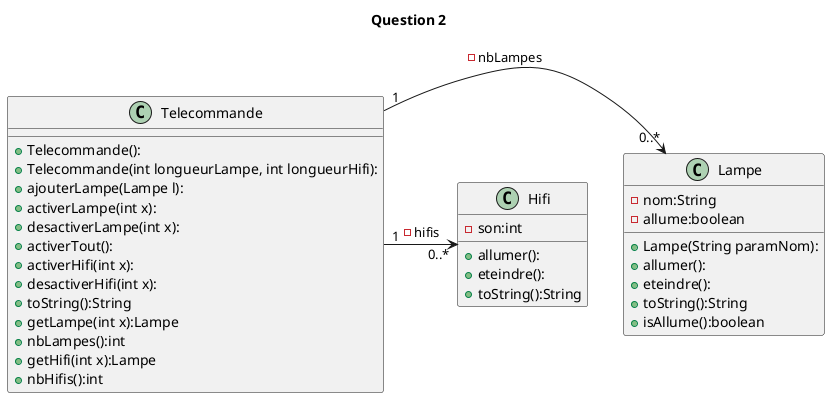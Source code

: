 @startuml
title Question 2
'''classes
class Telecommande{
    +Telecommande():
    +Telecommande(int longueurLampe, int longueurHifi):
    +ajouterLampe(Lampe l):
    +activerLampe(int x):
    +desactiverLampe(int x):
    +activerTout():
    +activerHifi(int x):
    +desactiverHifi(int x):
    +toString():String
    +getLampe(int x):Lampe
    +nbLampes():int
    +getHifi(int x):Lampe
    +nbHifis():int
}

class Lampe{
    -nom:String
    -allume:boolean
    +Lampe(String paramNom):
    +allumer():
    +eteindre():
    +toString():String
    +isAllume():boolean
}

class Hifi{
    -son:int
    +allumer():
    +eteindre():
    +toString():String
}

'''relations
Telecommande "1" -> "0..*" Lampe : -nbLampes
Telecommande "1" -> "0..*" Hifi : -hifis
@enduml